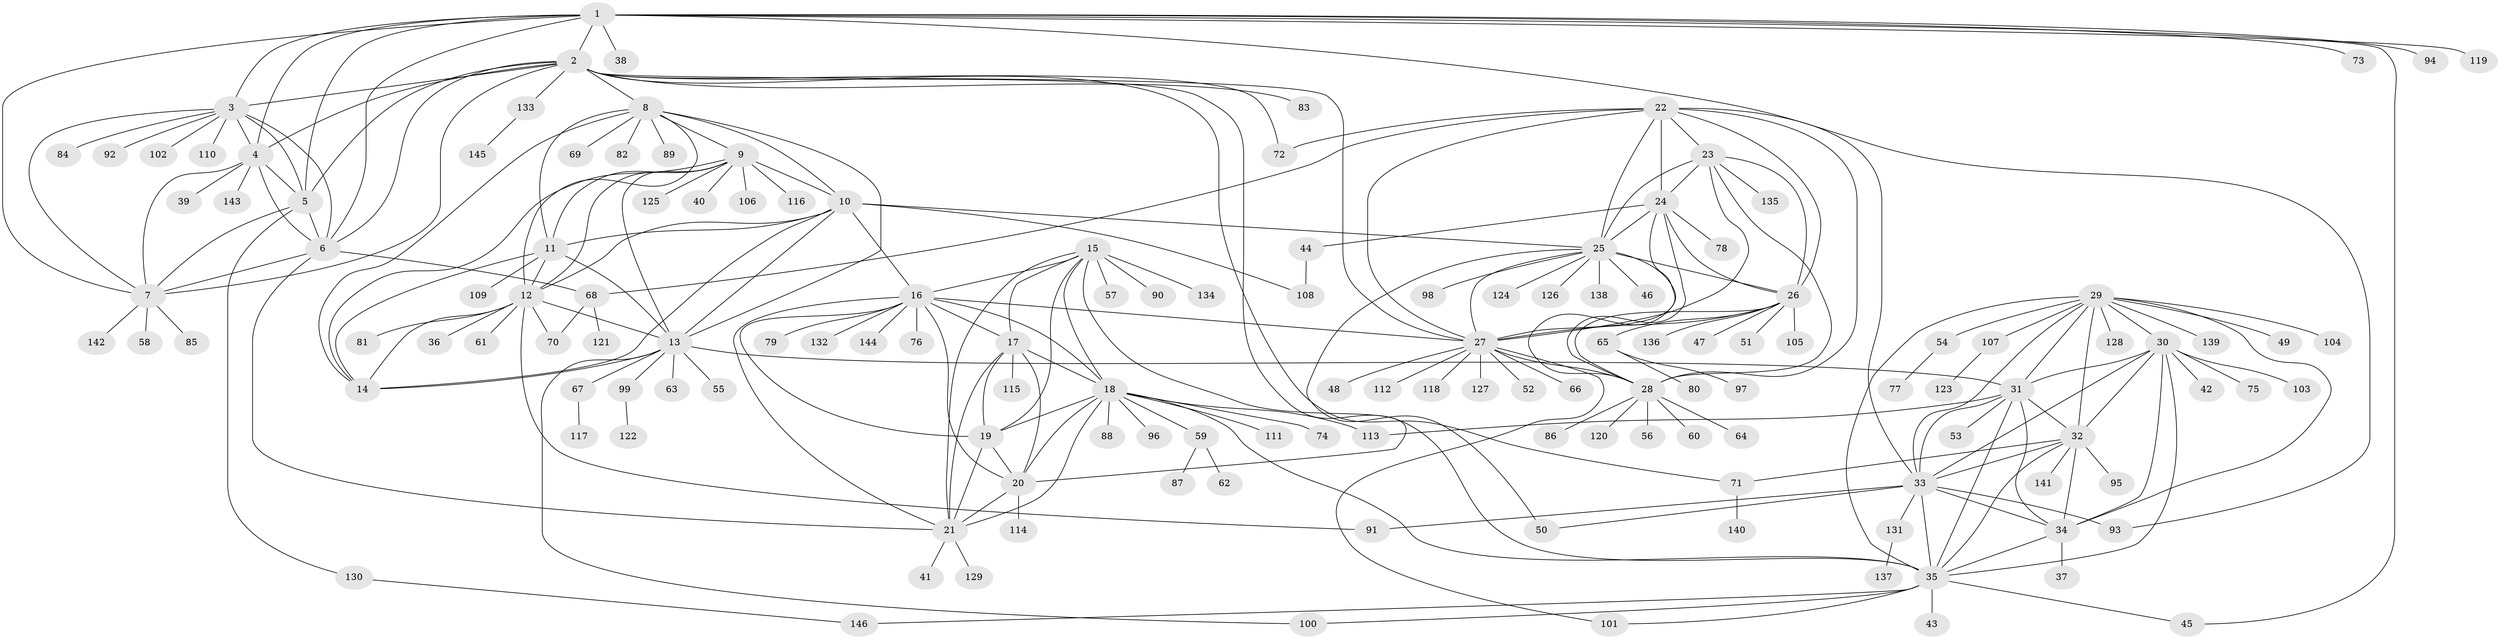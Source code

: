 // coarse degree distribution, {6: 0.05172413793103448, 9: 0.017241379310344827, 8: 0.05172413793103448, 7: 0.05172413793103448, 5: 0.017241379310344827, 10: 0.034482758620689655, 13: 0.034482758620689655, 3: 0.017241379310344827, 12: 0.017241379310344827, 4: 0.017241379310344827, 1: 0.6551724137931034, 2: 0.034482758620689655}
// Generated by graph-tools (version 1.1) at 2025/19/03/04/25 18:19:35]
// undirected, 146 vertices, 239 edges
graph export_dot {
graph [start="1"]
  node [color=gray90,style=filled];
  1;
  2;
  3;
  4;
  5;
  6;
  7;
  8;
  9;
  10;
  11;
  12;
  13;
  14;
  15;
  16;
  17;
  18;
  19;
  20;
  21;
  22;
  23;
  24;
  25;
  26;
  27;
  28;
  29;
  30;
  31;
  32;
  33;
  34;
  35;
  36;
  37;
  38;
  39;
  40;
  41;
  42;
  43;
  44;
  45;
  46;
  47;
  48;
  49;
  50;
  51;
  52;
  53;
  54;
  55;
  56;
  57;
  58;
  59;
  60;
  61;
  62;
  63;
  64;
  65;
  66;
  67;
  68;
  69;
  70;
  71;
  72;
  73;
  74;
  75;
  76;
  77;
  78;
  79;
  80;
  81;
  82;
  83;
  84;
  85;
  86;
  87;
  88;
  89;
  90;
  91;
  92;
  93;
  94;
  95;
  96;
  97;
  98;
  99;
  100;
  101;
  102;
  103;
  104;
  105;
  106;
  107;
  108;
  109;
  110;
  111;
  112;
  113;
  114;
  115;
  116;
  117;
  118;
  119;
  120;
  121;
  122;
  123;
  124;
  125;
  126;
  127;
  128;
  129;
  130;
  131;
  132;
  133;
  134;
  135;
  136;
  137;
  138;
  139;
  140;
  141;
  142;
  143;
  144;
  145;
  146;
  1 -- 2;
  1 -- 3;
  1 -- 4;
  1 -- 5;
  1 -- 6;
  1 -- 7;
  1 -- 38;
  1 -- 45;
  1 -- 73;
  1 -- 93;
  1 -- 94;
  1 -- 119;
  2 -- 3;
  2 -- 4;
  2 -- 5;
  2 -- 6;
  2 -- 7;
  2 -- 8;
  2 -- 27;
  2 -- 35;
  2 -- 71;
  2 -- 72;
  2 -- 83;
  2 -- 133;
  3 -- 4;
  3 -- 5;
  3 -- 6;
  3 -- 7;
  3 -- 84;
  3 -- 92;
  3 -- 102;
  3 -- 110;
  4 -- 5;
  4 -- 6;
  4 -- 7;
  4 -- 39;
  4 -- 143;
  5 -- 6;
  5 -- 7;
  5 -- 130;
  6 -- 7;
  6 -- 21;
  6 -- 68;
  7 -- 58;
  7 -- 85;
  7 -- 142;
  8 -- 9;
  8 -- 10;
  8 -- 11;
  8 -- 12;
  8 -- 13;
  8 -- 14;
  8 -- 69;
  8 -- 82;
  8 -- 89;
  9 -- 10;
  9 -- 11;
  9 -- 12;
  9 -- 13;
  9 -- 14;
  9 -- 40;
  9 -- 106;
  9 -- 116;
  9 -- 125;
  10 -- 11;
  10 -- 12;
  10 -- 13;
  10 -- 14;
  10 -- 16;
  10 -- 25;
  10 -- 108;
  11 -- 12;
  11 -- 13;
  11 -- 14;
  11 -- 109;
  12 -- 13;
  12 -- 14;
  12 -- 36;
  12 -- 61;
  12 -- 70;
  12 -- 81;
  12 -- 91;
  13 -- 14;
  13 -- 31;
  13 -- 55;
  13 -- 63;
  13 -- 67;
  13 -- 99;
  13 -- 100;
  15 -- 16;
  15 -- 17;
  15 -- 18;
  15 -- 19;
  15 -- 20;
  15 -- 21;
  15 -- 57;
  15 -- 90;
  15 -- 134;
  16 -- 17;
  16 -- 18;
  16 -- 19;
  16 -- 20;
  16 -- 21;
  16 -- 27;
  16 -- 76;
  16 -- 79;
  16 -- 132;
  16 -- 144;
  17 -- 18;
  17 -- 19;
  17 -- 20;
  17 -- 21;
  17 -- 115;
  18 -- 19;
  18 -- 20;
  18 -- 21;
  18 -- 35;
  18 -- 59;
  18 -- 74;
  18 -- 88;
  18 -- 96;
  18 -- 111;
  18 -- 113;
  19 -- 20;
  19 -- 21;
  20 -- 21;
  20 -- 114;
  21 -- 41;
  21 -- 129;
  22 -- 23;
  22 -- 24;
  22 -- 25;
  22 -- 26;
  22 -- 27;
  22 -- 28;
  22 -- 33;
  22 -- 68;
  22 -- 72;
  23 -- 24;
  23 -- 25;
  23 -- 26;
  23 -- 27;
  23 -- 28;
  23 -- 135;
  24 -- 25;
  24 -- 26;
  24 -- 27;
  24 -- 28;
  24 -- 44;
  24 -- 78;
  25 -- 26;
  25 -- 27;
  25 -- 28;
  25 -- 46;
  25 -- 50;
  25 -- 98;
  25 -- 124;
  25 -- 126;
  25 -- 138;
  26 -- 27;
  26 -- 28;
  26 -- 47;
  26 -- 51;
  26 -- 65;
  26 -- 105;
  26 -- 136;
  27 -- 28;
  27 -- 48;
  27 -- 52;
  27 -- 66;
  27 -- 101;
  27 -- 112;
  27 -- 118;
  27 -- 127;
  28 -- 56;
  28 -- 60;
  28 -- 64;
  28 -- 86;
  28 -- 120;
  29 -- 30;
  29 -- 31;
  29 -- 32;
  29 -- 33;
  29 -- 34;
  29 -- 35;
  29 -- 49;
  29 -- 54;
  29 -- 104;
  29 -- 107;
  29 -- 128;
  29 -- 139;
  30 -- 31;
  30 -- 32;
  30 -- 33;
  30 -- 34;
  30 -- 35;
  30 -- 42;
  30 -- 75;
  30 -- 103;
  31 -- 32;
  31 -- 33;
  31 -- 34;
  31 -- 35;
  31 -- 53;
  31 -- 113;
  32 -- 33;
  32 -- 34;
  32 -- 35;
  32 -- 71;
  32 -- 95;
  32 -- 141;
  33 -- 34;
  33 -- 35;
  33 -- 50;
  33 -- 91;
  33 -- 93;
  33 -- 131;
  34 -- 35;
  34 -- 37;
  35 -- 43;
  35 -- 45;
  35 -- 100;
  35 -- 101;
  35 -- 146;
  44 -- 108;
  54 -- 77;
  59 -- 62;
  59 -- 87;
  65 -- 80;
  65 -- 97;
  67 -- 117;
  68 -- 70;
  68 -- 121;
  71 -- 140;
  99 -- 122;
  107 -- 123;
  130 -- 146;
  131 -- 137;
  133 -- 145;
}
